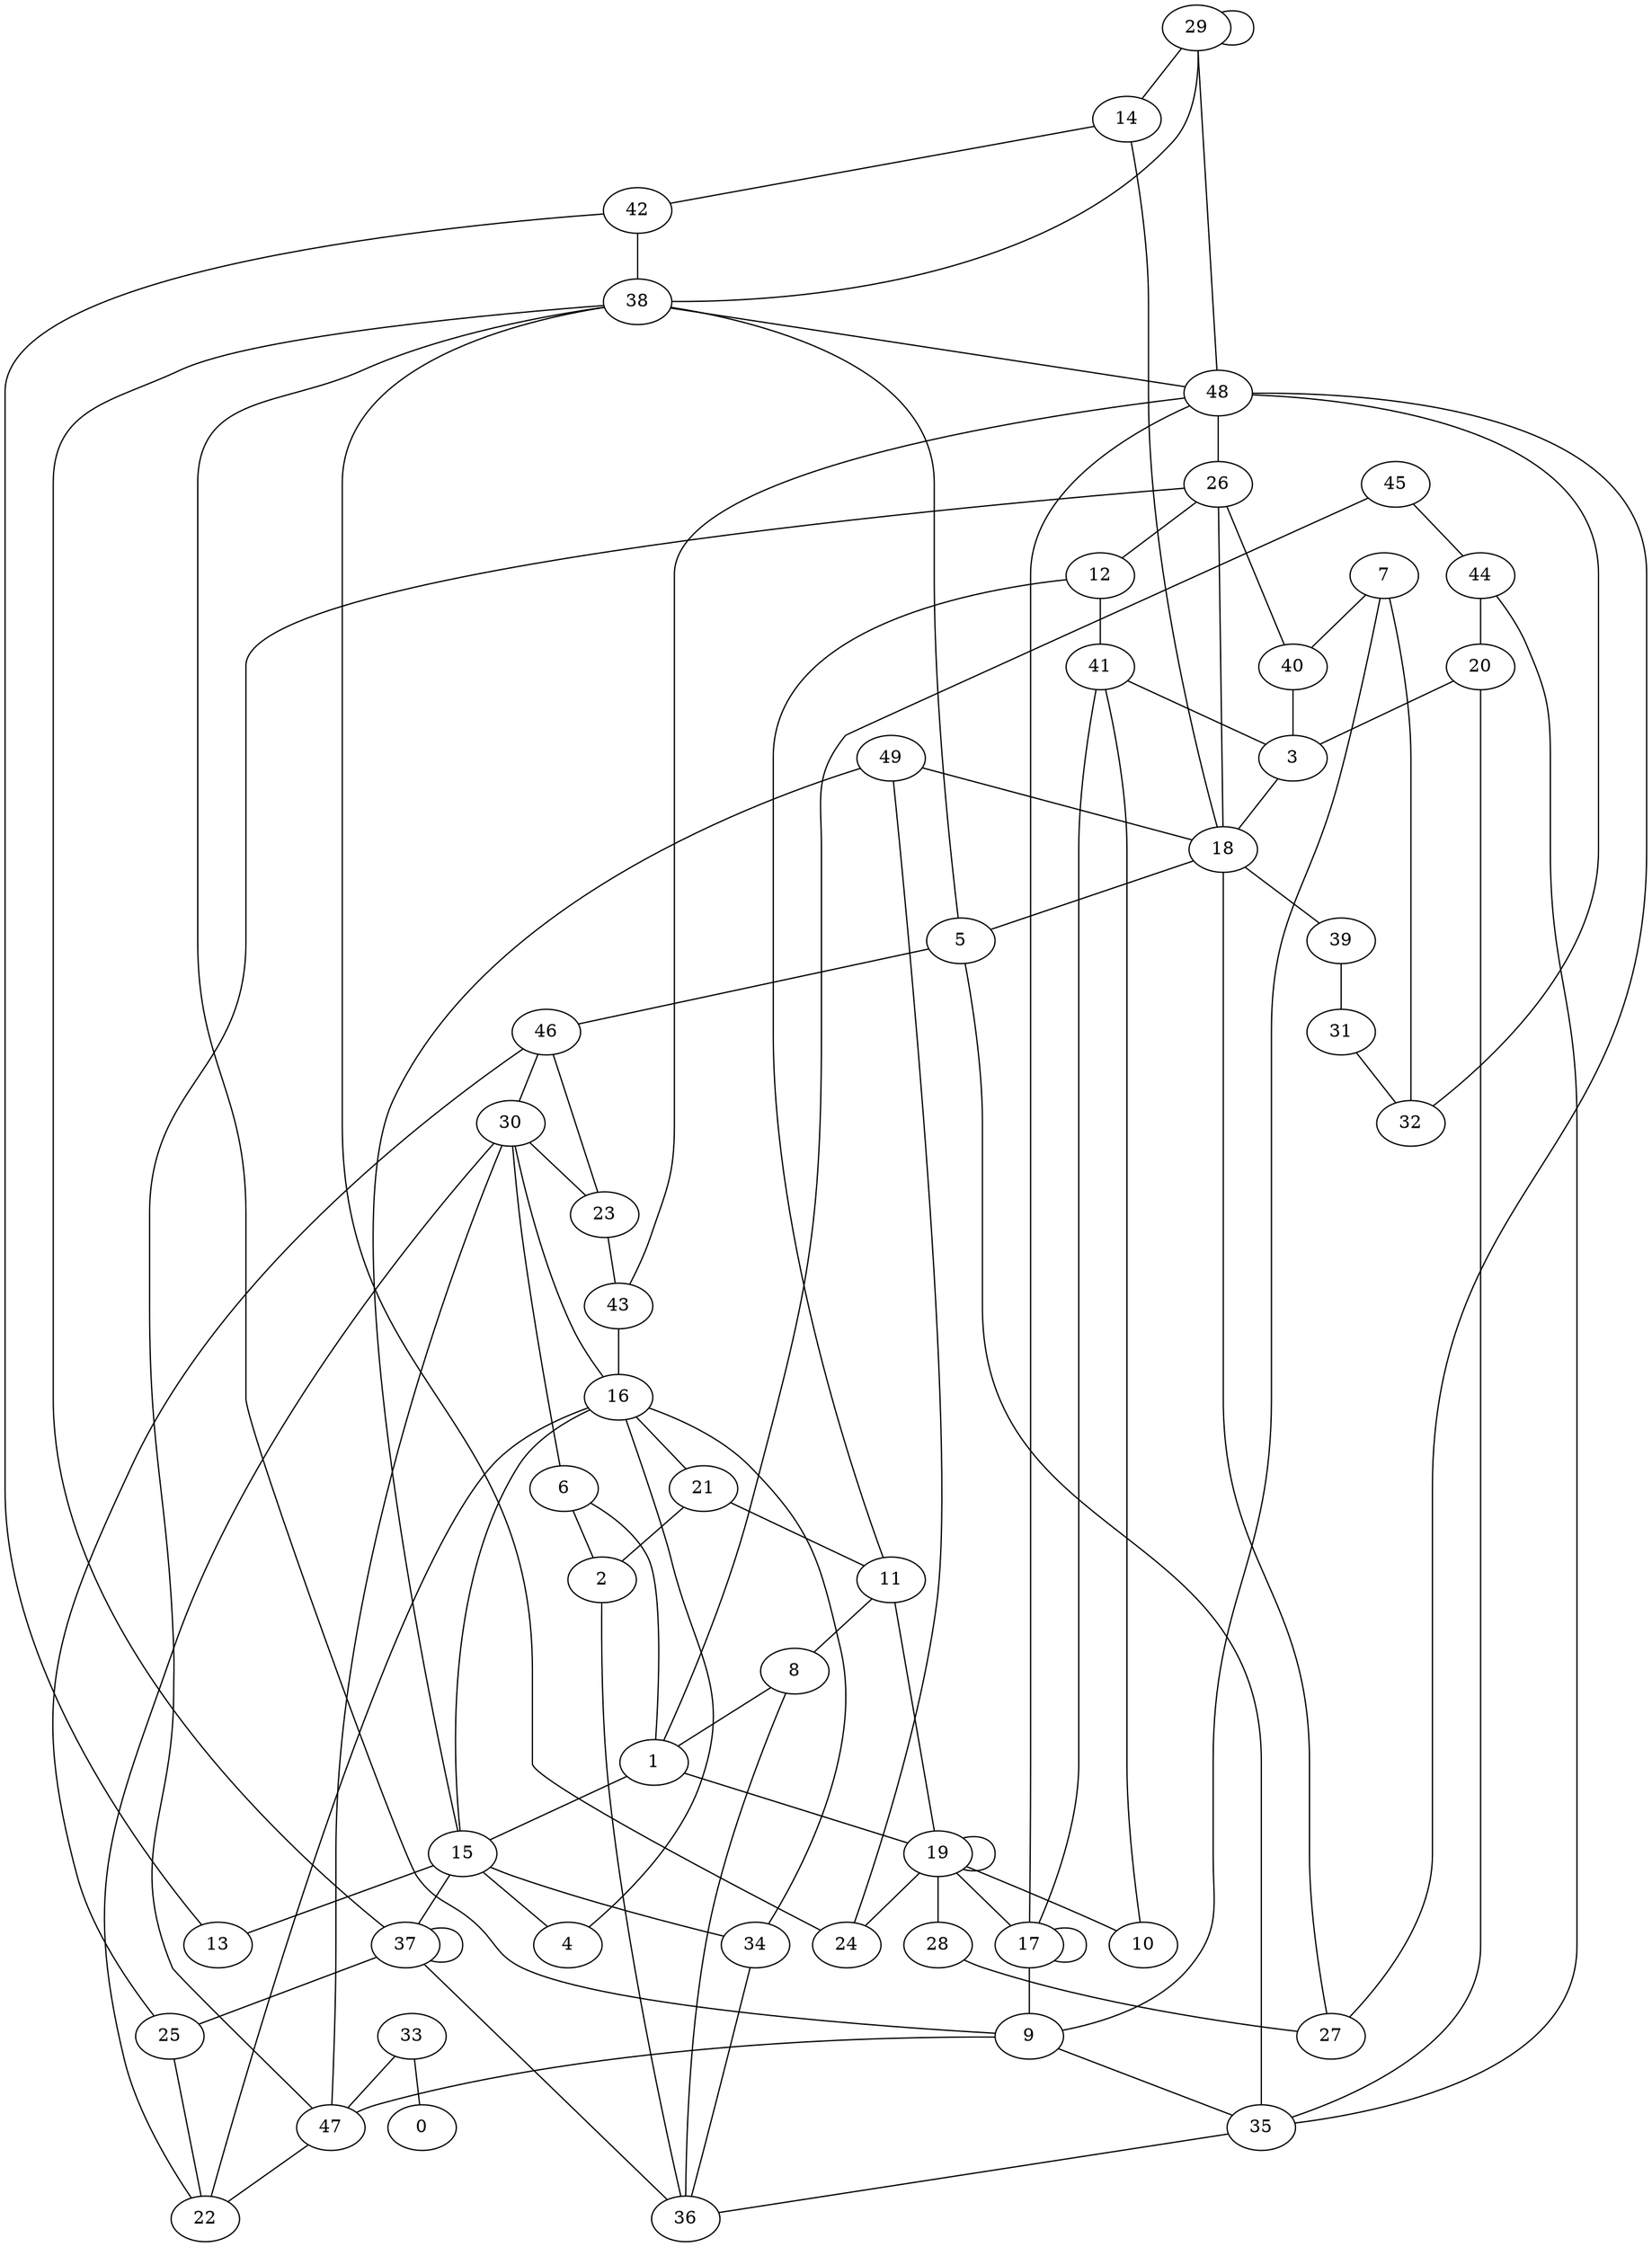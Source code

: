 graph {
29--14
26--40
41--3
26--47
4--16
16--30
16--34
8--36
12--11
42--38
49--24
35--5
22--30
7--9
34--36
21--2
29--29
19--19
16--22
16--21
44--35
19--10
49--18
38--48
47--22
19--17
15--4
19--11
49--15
41--10
41--17
20--3
8--1
37--36
37--38
18--27
37--37
20--35
14--42
17--17
28--27
39--31
43--16
29--48
35--36
37--25
40--3
26--12
21--11
33--47
18--39
26--18
15--16
15--13
30--23
17--9
6--1
9--35
45--1
6--2
9--38
48--26
48--27
31--32
3--18
45--44
46--23
7--32
48--17
18--14
46--25
11--8
1--15
46--30
15--37
15--34
43--48
1--19
13--42
18--5
12--41
7--40
23--43
33--0
5--46
47--30
19--28
19--24
32--48
2--36
9--47
25--22
44--20
38--24
38--5
30--6
38--29
}
